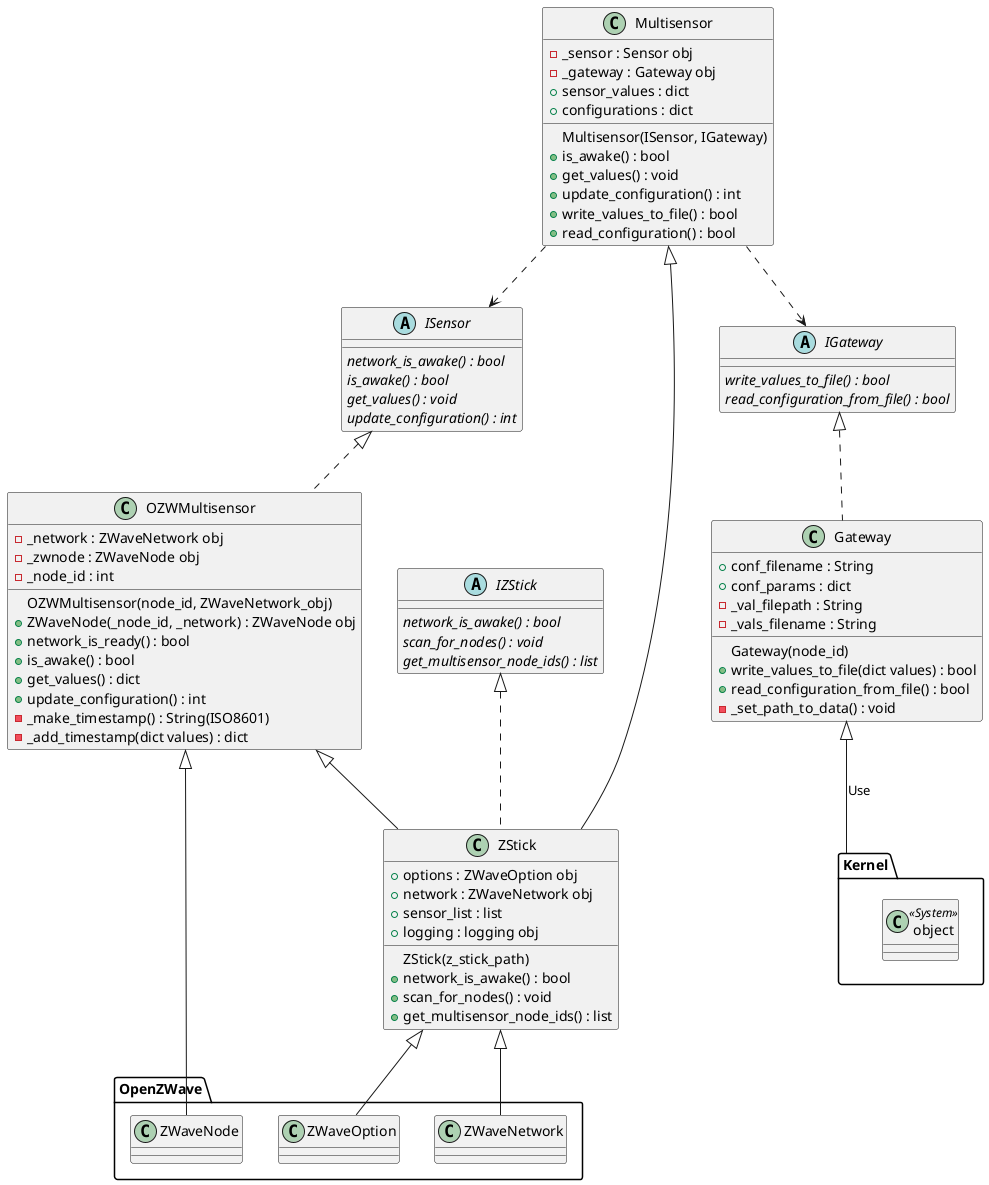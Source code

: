 @startuml Multisensor

abstract class IZStick {
    {abstract} network_is_awake() : bool
    {abstract} scan_for_nodes() : void
    {abstract} get_multisensor_node_ids() : list
}

abstract class ISensor {
    {abstract} network_is_awake() : bool
    {abstract} is_awake() : bool
    {abstract} get_values() : void
    {abstract} update_configuration() : int
}

abstract class IGateway {
    {abstract} write_values_to_file() : bool
    {abstract} read_configuration_from_file() : bool
}

class ZStick implements IZStick {
+ options : ZWaveOption obj
+ network : ZWaveNetwork obj 
+ sensor_list : list
+ logging : logging obj 

ZStick(z_stick_path)
+ network_is_awake() : bool
+ scan_for_nodes() : void
+ get_multisensor_node_ids() : list
}

class Gateway implements IGateway {
Gateway(node_id)
+ conf_filename : String
+ conf_params : dict
- _val_filepath : String
- _vals_filename : String
+ write_values_to_file(dict values) : bool
+ read_configuration_from_file() : bool
- _set_path_to_data() : void
}

package Kernel {
  class object<< System >>
}


class Multisensor {
  - _sensor : Sensor obj
  - _gateway : Gateway obj
  + sensor_values : dict
  + configurations : dict
    Multisensor(ISensor, IGateway)
  + is_awake() : bool
  + get_values() : void
  + update_configuration() : int
  + write_values_to_file() : bool
  + read_configuration() : bool

}

class OZWMultisensor implements ISensor {
  - _network : ZWaveNetwork obj
  - _zwnode : ZWaveNode obj
  - _node_id : int
  OZWMultisensor(node_id, ZWaveNetwork_obj)
  + ZWaveNode(_node_id, _network) : ZWaveNode obj
  + network_is_ready() : bool
  + is_awake() : bool
  + get_values() : dict
  + update_configuration() : int
  - _make_timestamp() : String(ISO8601)
  - _add_timestamp(dict values) : dict
}

package OpenZWave <<Folder>> {
  class ZWaveNode
  class ZWaveNetwork
  class ZWaveOption
}
Multisensor <|-- ZStick
Multisensor ..> ISensor
Multisensor ..> IGateway
OZWMultisensor <|-- ZWaveNode
ZStick <|-- ZWaveNetwork
ZStick <|-- ZWaveOption
OZWMultisensor <|-- ZStick
Gateway <|-- Kernel : Use


@enduml